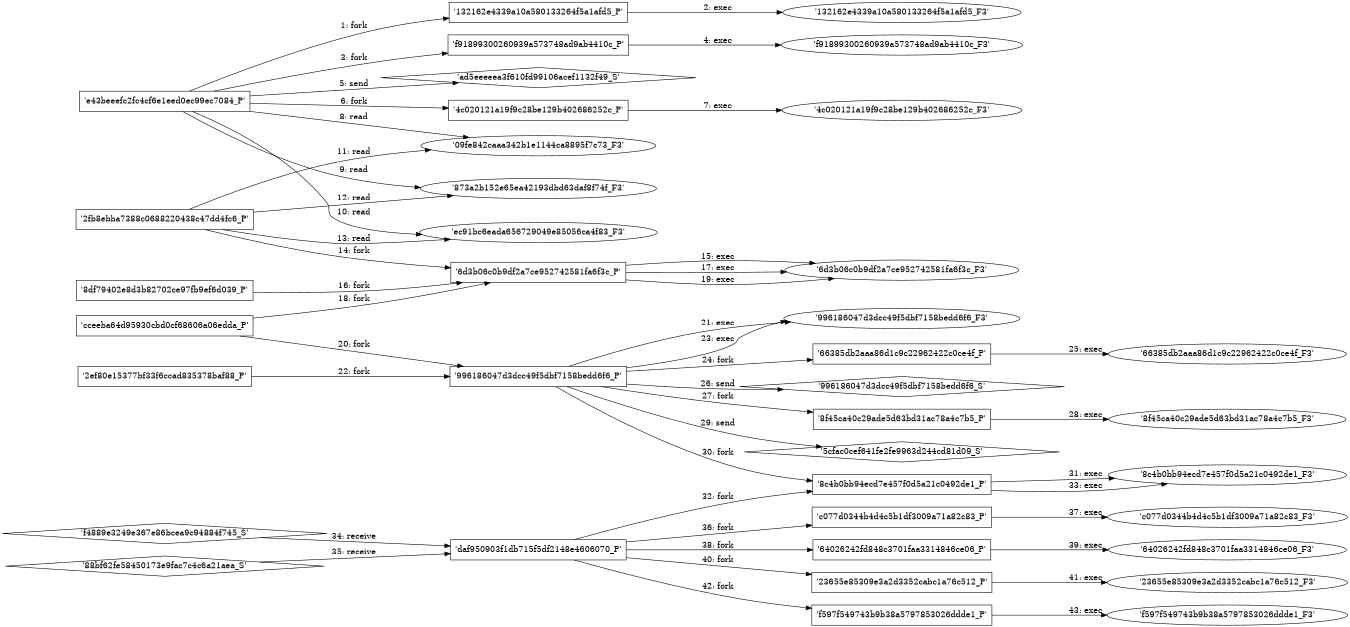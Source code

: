digraph "D:\Learning\Paper\apt\基于CTI的攻击预警\Dataset\攻击图\ASGfromALLCTI\Attack on Critical Infrastructure Leverages Template Injection.dot" {
rankdir="LR"
size="9"
fixedsize="false"
splines="true"
nodesep=0.3
ranksep=0
fontsize=10
overlap="scalexy"
engine= "neato"
	"'e43beeefc2fc4cf6e1eed0ec99ec7084_P'" [node_type=Process shape=box]
	"'132162e4339a10a580133264f5a1afd5_P'" [node_type=Process shape=box]
	"'e43beeefc2fc4cf6e1eed0ec99ec7084_P'" -> "'132162e4339a10a580133264f5a1afd5_P'" [label="1: fork"]
	"'132162e4339a10a580133264f5a1afd5_P'" [node_type=Process shape=box]
	"'132162e4339a10a580133264f5a1afd5_F3'" [node_type=File shape=ellipse]
	"'132162e4339a10a580133264f5a1afd5_P'" -> "'132162e4339a10a580133264f5a1afd5_F3'" [label="2: exec"]
	"'e43beeefc2fc4cf6e1eed0ec99ec7084_P'" [node_type=Process shape=box]
	"'f91899300260939a573748ad9ab4410c_P'" [node_type=Process shape=box]
	"'e43beeefc2fc4cf6e1eed0ec99ec7084_P'" -> "'f91899300260939a573748ad9ab4410c_P'" [label="3: fork"]
	"'f91899300260939a573748ad9ab4410c_P'" [node_type=Process shape=box]
	"'f91899300260939a573748ad9ab4410c_F3'" [node_type=File shape=ellipse]
	"'f91899300260939a573748ad9ab4410c_P'" -> "'f91899300260939a573748ad9ab4410c_F3'" [label="4: exec"]
	"'ad5eeeeea3f610fd99106acef1132f49_S'" [node_type=Socket shape=diamond]
	"'e43beeefc2fc4cf6e1eed0ec99ec7084_P'" [node_type=Process shape=box]
	"'e43beeefc2fc4cf6e1eed0ec99ec7084_P'" -> "'ad5eeeeea3f610fd99106acef1132f49_S'" [label="5: send"]
	"'e43beeefc2fc4cf6e1eed0ec99ec7084_P'" [node_type=Process shape=box]
	"'4c020121a19f9c28be129b402686252c_P'" [node_type=Process shape=box]
	"'e43beeefc2fc4cf6e1eed0ec99ec7084_P'" -> "'4c020121a19f9c28be129b402686252c_P'" [label="6: fork"]
	"'4c020121a19f9c28be129b402686252c_P'" [node_type=Process shape=box]
	"'4c020121a19f9c28be129b402686252c_F3'" [node_type=File shape=ellipse]
	"'4c020121a19f9c28be129b402686252c_P'" -> "'4c020121a19f9c28be129b402686252c_F3'" [label="7: exec"]
	"'09fe842caaa342b1e1144ca8895f7c73_F3'" [node_type=file shape=ellipse]
	"'e43beeefc2fc4cf6e1eed0ec99ec7084_P'" [node_type=Process shape=box]
	"'e43beeefc2fc4cf6e1eed0ec99ec7084_P'" -> "'09fe842caaa342b1e1144ca8895f7c73_F3'" [label="8: read"]
	"'873a2b152e65ea42193dbd63daf8f74f_F3'" [node_type=file shape=ellipse]
	"'e43beeefc2fc4cf6e1eed0ec99ec7084_P'" [node_type=Process shape=box]
	"'e43beeefc2fc4cf6e1eed0ec99ec7084_P'" -> "'873a2b152e65ea42193dbd63daf8f74f_F3'" [label="9: read"]
	"'ec91bc6eada656729049e85056ca4f83_F3'" [node_type=file shape=ellipse]
	"'e43beeefc2fc4cf6e1eed0ec99ec7084_P'" [node_type=Process shape=box]
	"'e43beeefc2fc4cf6e1eed0ec99ec7084_P'" -> "'ec91bc6eada656729049e85056ca4f83_F3'" [label="10: read"]
	"'09fe842caaa342b1e1144ca8895f7c73_F3'" [node_type=file shape=ellipse]
	"'2fb8ebba7388c0688220438c47dd4fc6_P'" [node_type=Process shape=box]
	"'2fb8ebba7388c0688220438c47dd4fc6_P'" -> "'09fe842caaa342b1e1144ca8895f7c73_F3'" [label="11: read"]
	"'873a2b152e65ea42193dbd63daf8f74f_F3'" [node_type=file shape=ellipse]
	"'2fb8ebba7388c0688220438c47dd4fc6_P'" [node_type=Process shape=box]
	"'2fb8ebba7388c0688220438c47dd4fc6_P'" -> "'873a2b152e65ea42193dbd63daf8f74f_F3'" [label="12: read"]
	"'ec91bc6eada656729049e85056ca4f83_F3'" [node_type=file shape=ellipse]
	"'2fb8ebba7388c0688220438c47dd4fc6_P'" [node_type=Process shape=box]
	"'2fb8ebba7388c0688220438c47dd4fc6_P'" -> "'ec91bc6eada656729049e85056ca4f83_F3'" [label="13: read"]
	"'2fb8ebba7388c0688220438c47dd4fc6_P'" [node_type=Process shape=box]
	"'6d3b06c0b9df2a7ce952742581fa6f3c_P'" [node_type=Process shape=box]
	"'2fb8ebba7388c0688220438c47dd4fc6_P'" -> "'6d3b06c0b9df2a7ce952742581fa6f3c_P'" [label="14: fork"]
	"'6d3b06c0b9df2a7ce952742581fa6f3c_P'" [node_type=Process shape=box]
	"'6d3b06c0b9df2a7ce952742581fa6f3c_F3'" [node_type=File shape=ellipse]
	"'6d3b06c0b9df2a7ce952742581fa6f3c_P'" -> "'6d3b06c0b9df2a7ce952742581fa6f3c_F3'" [label="15: exec"]
	"'8df79402e8d3b82702ce97fb9ef6d039_P'" [node_type=Process shape=box]
	"'6d3b06c0b9df2a7ce952742581fa6f3c_P'" [node_type=Process shape=box]
	"'8df79402e8d3b82702ce97fb9ef6d039_P'" -> "'6d3b06c0b9df2a7ce952742581fa6f3c_P'" [label="16: fork"]
	"'6d3b06c0b9df2a7ce952742581fa6f3c_P'" [node_type=Process shape=box]
	"'6d3b06c0b9df2a7ce952742581fa6f3c_F3'" [node_type=File shape=ellipse]
	"'6d3b06c0b9df2a7ce952742581fa6f3c_P'" -> "'6d3b06c0b9df2a7ce952742581fa6f3c_F3'" [label="17: exec"]
	"'cceeba64d95930cbd0cf68606a06edda_P'" [node_type=Process shape=box]
	"'6d3b06c0b9df2a7ce952742581fa6f3c_P'" [node_type=Process shape=box]
	"'cceeba64d95930cbd0cf68606a06edda_P'" -> "'6d3b06c0b9df2a7ce952742581fa6f3c_P'" [label="18: fork"]
	"'6d3b06c0b9df2a7ce952742581fa6f3c_P'" [node_type=Process shape=box]
	"'6d3b06c0b9df2a7ce952742581fa6f3c_F3'" [node_type=File shape=ellipse]
	"'6d3b06c0b9df2a7ce952742581fa6f3c_P'" -> "'6d3b06c0b9df2a7ce952742581fa6f3c_F3'" [label="19: exec"]
	"'cceeba64d95930cbd0cf68606a06edda_P'" [node_type=Process shape=box]
	"'996186047d3dcc49f5dbf7158bedd6f6_P'" [node_type=Process shape=box]
	"'cceeba64d95930cbd0cf68606a06edda_P'" -> "'996186047d3dcc49f5dbf7158bedd6f6_P'" [label="20: fork"]
	"'996186047d3dcc49f5dbf7158bedd6f6_P'" [node_type=Process shape=box]
	"'996186047d3dcc49f5dbf7158bedd6f6_F3'" [node_type=File shape=ellipse]
	"'996186047d3dcc49f5dbf7158bedd6f6_P'" -> "'996186047d3dcc49f5dbf7158bedd6f6_F3'" [label="21: exec"]
	"'2ef80e15377bf33f6ccad835378baf88_P'" [node_type=Process shape=box]
	"'996186047d3dcc49f5dbf7158bedd6f6_P'" [node_type=Process shape=box]
	"'2ef80e15377bf33f6ccad835378baf88_P'" -> "'996186047d3dcc49f5dbf7158bedd6f6_P'" [label="22: fork"]
	"'996186047d3dcc49f5dbf7158bedd6f6_P'" [node_type=Process shape=box]
	"'996186047d3dcc49f5dbf7158bedd6f6_F3'" [node_type=File shape=ellipse]
	"'996186047d3dcc49f5dbf7158bedd6f6_P'" -> "'996186047d3dcc49f5dbf7158bedd6f6_F3'" [label="23: exec"]
	"'996186047d3dcc49f5dbf7158bedd6f6_P'" [node_type=Process shape=box]
	"'66385db2aaa86d1c9c22962422c0ce4f_P'" [node_type=Process shape=box]
	"'996186047d3dcc49f5dbf7158bedd6f6_P'" -> "'66385db2aaa86d1c9c22962422c0ce4f_P'" [label="24: fork"]
	"'66385db2aaa86d1c9c22962422c0ce4f_P'" [node_type=Process shape=box]
	"'66385db2aaa86d1c9c22962422c0ce4f_F3'" [node_type=File shape=ellipse]
	"'66385db2aaa86d1c9c22962422c0ce4f_P'" -> "'66385db2aaa86d1c9c22962422c0ce4f_F3'" [label="25: exec"]
	"'996186047d3dcc49f5dbf7158bedd6f6_S'" [node_type=Socket shape=diamond]
	"'996186047d3dcc49f5dbf7158bedd6f6_P'" [node_type=Process shape=box]
	"'996186047d3dcc49f5dbf7158bedd6f6_P'" -> "'996186047d3dcc49f5dbf7158bedd6f6_S'" [label="26: send"]
	"'996186047d3dcc49f5dbf7158bedd6f6_P'" [node_type=Process shape=box]
	"'8f45ca40c29ade5d63bd31ac78a4c7b5_P'" [node_type=Process shape=box]
	"'996186047d3dcc49f5dbf7158bedd6f6_P'" -> "'8f45ca40c29ade5d63bd31ac78a4c7b5_P'" [label="27: fork"]
	"'8f45ca40c29ade5d63bd31ac78a4c7b5_P'" [node_type=Process shape=box]
	"'8f45ca40c29ade5d63bd31ac78a4c7b5_F3'" [node_type=File shape=ellipse]
	"'8f45ca40c29ade5d63bd31ac78a4c7b5_P'" -> "'8f45ca40c29ade5d63bd31ac78a4c7b5_F3'" [label="28: exec"]
	"'5cfac0cef641fe2fe9963d244cd81d09_S'" [node_type=Socket shape=diamond]
	"'996186047d3dcc49f5dbf7158bedd6f6_P'" [node_type=Process shape=box]
	"'996186047d3dcc49f5dbf7158bedd6f6_P'" -> "'5cfac0cef641fe2fe9963d244cd81d09_S'" [label="29: send"]
	"'996186047d3dcc49f5dbf7158bedd6f6_P'" [node_type=Process shape=box]
	"'8c4b0bb94ecd7e457f0d5a21c0492de1_P'" [node_type=Process shape=box]
	"'996186047d3dcc49f5dbf7158bedd6f6_P'" -> "'8c4b0bb94ecd7e457f0d5a21c0492de1_P'" [label="30: fork"]
	"'8c4b0bb94ecd7e457f0d5a21c0492de1_P'" [node_type=Process shape=box]
	"'8c4b0bb94ecd7e457f0d5a21c0492de1_F3'" [node_type=File shape=ellipse]
	"'8c4b0bb94ecd7e457f0d5a21c0492de1_P'" -> "'8c4b0bb94ecd7e457f0d5a21c0492de1_F3'" [label="31: exec"]
	"'daf950903f1db715f5df2148e4606070_P'" [node_type=Process shape=box]
	"'8c4b0bb94ecd7e457f0d5a21c0492de1_P'" [node_type=Process shape=box]
	"'daf950903f1db715f5df2148e4606070_P'" -> "'8c4b0bb94ecd7e457f0d5a21c0492de1_P'" [label="32: fork"]
	"'8c4b0bb94ecd7e457f0d5a21c0492de1_P'" [node_type=Process shape=box]
	"'8c4b0bb94ecd7e457f0d5a21c0492de1_F3'" [node_type=File shape=ellipse]
	"'8c4b0bb94ecd7e457f0d5a21c0492de1_P'" -> "'8c4b0bb94ecd7e457f0d5a21c0492de1_F3'" [label="33: exec"]
	"'daf950903f1db715f5df2148e4606070_P'" [node_type=Process shape=box]
	"'f4889e3249e367e86bcea9c94884f745_S'" [node_type=Socket shape=diamond]
	"'f4889e3249e367e86bcea9c94884f745_S'" -> "'daf950903f1db715f5df2148e4606070_P'" [label="34: receive"]
	"'daf950903f1db715f5df2148e4606070_P'" [node_type=Process shape=box]
	"'88bf62fe58450173e9fac7c4c6a21aea_S'" [node_type=Socket shape=diamond]
	"'88bf62fe58450173e9fac7c4c6a21aea_S'" -> "'daf950903f1db715f5df2148e4606070_P'" [label="35: receive"]
	"'daf950903f1db715f5df2148e4606070_P'" [node_type=Process shape=box]
	"'c077d0344b4d4c5b1df3009a71a82c83_P'" [node_type=Process shape=box]
	"'daf950903f1db715f5df2148e4606070_P'" -> "'c077d0344b4d4c5b1df3009a71a82c83_P'" [label="36: fork"]
	"'c077d0344b4d4c5b1df3009a71a82c83_P'" [node_type=Process shape=box]
	"'c077d0344b4d4c5b1df3009a71a82c83_F3'" [node_type=File shape=ellipse]
	"'c077d0344b4d4c5b1df3009a71a82c83_P'" -> "'c077d0344b4d4c5b1df3009a71a82c83_F3'" [label="37: exec"]
	"'daf950903f1db715f5df2148e4606070_P'" [node_type=Process shape=box]
	"'64026242fd848c3701faa3314846ce06_P'" [node_type=Process shape=box]
	"'daf950903f1db715f5df2148e4606070_P'" -> "'64026242fd848c3701faa3314846ce06_P'" [label="38: fork"]
	"'64026242fd848c3701faa3314846ce06_P'" [node_type=Process shape=box]
	"'64026242fd848c3701faa3314846ce06_F3'" [node_type=File shape=ellipse]
	"'64026242fd848c3701faa3314846ce06_P'" -> "'64026242fd848c3701faa3314846ce06_F3'" [label="39: exec"]
	"'daf950903f1db715f5df2148e4606070_P'" [node_type=Process shape=box]
	"'23655e85309e3a2d3352cabc1a76c512_P'" [node_type=Process shape=box]
	"'daf950903f1db715f5df2148e4606070_P'" -> "'23655e85309e3a2d3352cabc1a76c512_P'" [label="40: fork"]
	"'23655e85309e3a2d3352cabc1a76c512_P'" [node_type=Process shape=box]
	"'23655e85309e3a2d3352cabc1a76c512_F3'" [node_type=File shape=ellipse]
	"'23655e85309e3a2d3352cabc1a76c512_P'" -> "'23655e85309e3a2d3352cabc1a76c512_F3'" [label="41: exec"]
	"'daf950903f1db715f5df2148e4606070_P'" [node_type=Process shape=box]
	"'f597f549743b9b38a5797853026ddde1_P'" [node_type=Process shape=box]
	"'daf950903f1db715f5df2148e4606070_P'" -> "'f597f549743b9b38a5797853026ddde1_P'" [label="42: fork"]
	"'f597f549743b9b38a5797853026ddde1_P'" [node_type=Process shape=box]
	"'f597f549743b9b38a5797853026ddde1_F3'" [node_type=File shape=ellipse]
	"'f597f549743b9b38a5797853026ddde1_P'" -> "'f597f549743b9b38a5797853026ddde1_F3'" [label="43: exec"]
}
